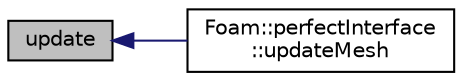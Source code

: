 digraph "update"
{
  bgcolor="transparent";
  edge [fontname="Helvetica",fontsize="10",labelfontname="Helvetica",labelfontsize="10"];
  node [fontname="Helvetica",fontsize="10",shape=record];
  rankdir="LR";
  Node1 [label="update",height=0.2,width=0.4,color="black", fillcolor="grey75", style="filled", fontcolor="black"];
  Node1 -> Node2 [dir="back",color="midnightblue",fontsize="10",style="solid",fontname="Helvetica"];
  Node2 [label="Foam::perfectInterface\l::updateMesh",height=0.2,width=0.4,color="black",URL="$a01820.html#ad57565956fd4064299f4bd3c4eebb1d4",tooltip="Force recalculation of locally stored data on topological change. "];
}
